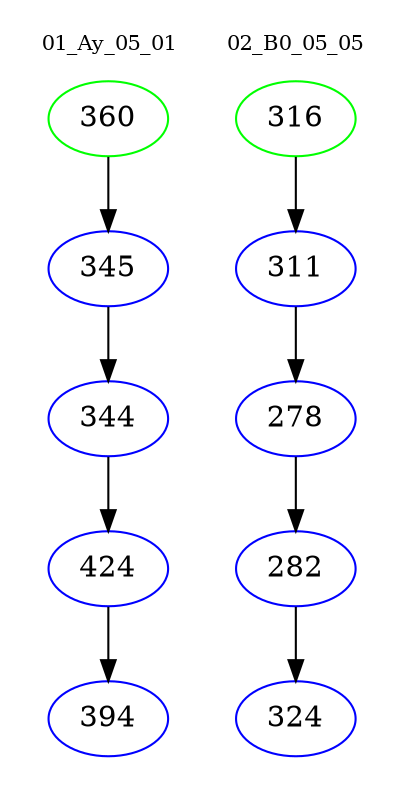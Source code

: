 digraph{
subgraph cluster_0 {
color = white
label = "01_Ay_05_01";
fontsize=10;
T0_360 [label="360", color="green"]
T0_360 -> T0_345 [color="black"]
T0_345 [label="345", color="blue"]
T0_345 -> T0_344 [color="black"]
T0_344 [label="344", color="blue"]
T0_344 -> T0_424 [color="black"]
T0_424 [label="424", color="blue"]
T0_424 -> T0_394 [color="black"]
T0_394 [label="394", color="blue"]
}
subgraph cluster_1 {
color = white
label = "02_B0_05_05";
fontsize=10;
T1_316 [label="316", color="green"]
T1_316 -> T1_311 [color="black"]
T1_311 [label="311", color="blue"]
T1_311 -> T1_278 [color="black"]
T1_278 [label="278", color="blue"]
T1_278 -> T1_282 [color="black"]
T1_282 [label="282", color="blue"]
T1_282 -> T1_324 [color="black"]
T1_324 [label="324", color="blue"]
}
}
